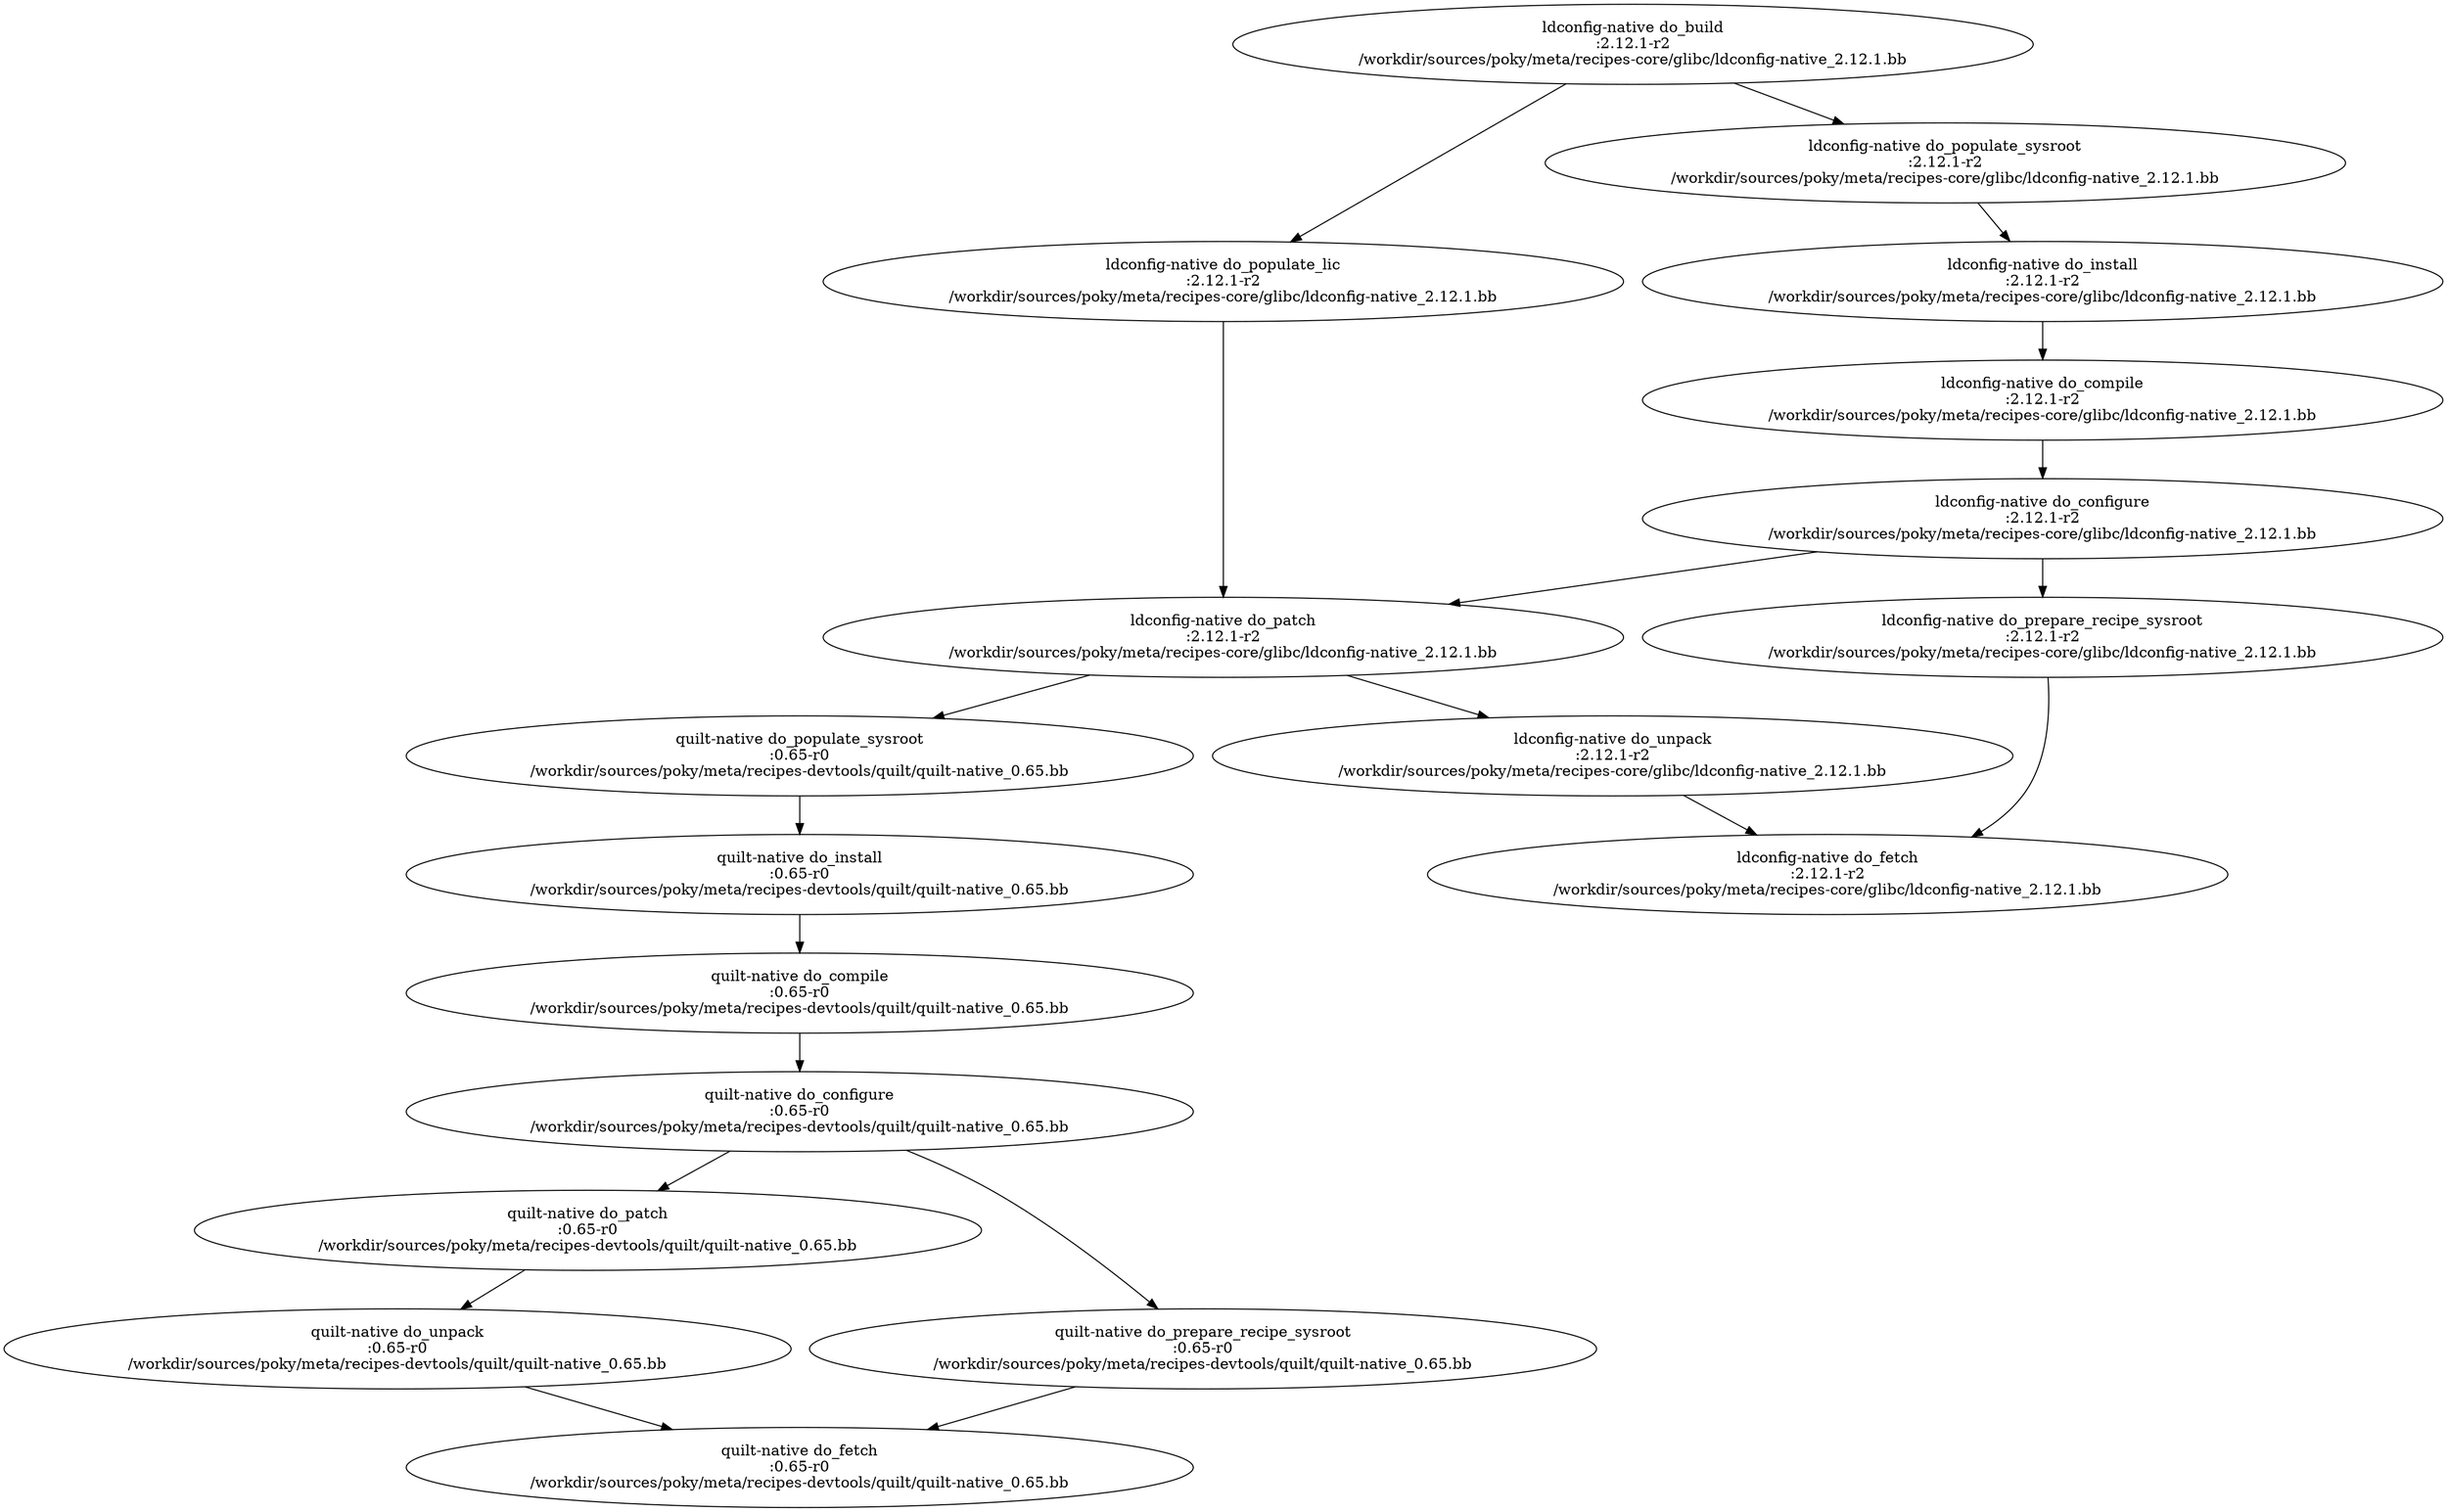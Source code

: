 digraph depends {
"ldconfig-native.do_build" [label="ldconfig-native do_build\n:2.12.1-r2\n/workdir/sources/poky/meta/recipes-core/glibc/ldconfig-native_2.12.1.bb"]
"ldconfig-native.do_build" -> "ldconfig-native.do_populate_lic"
"ldconfig-native.do_build" -> "ldconfig-native.do_populate_sysroot"
"ldconfig-native.do_compile" [label="ldconfig-native do_compile\n:2.12.1-r2\n/workdir/sources/poky/meta/recipes-core/glibc/ldconfig-native_2.12.1.bb"]
"ldconfig-native.do_compile" -> "ldconfig-native.do_configure"
"ldconfig-native.do_configure" [label="ldconfig-native do_configure\n:2.12.1-r2\n/workdir/sources/poky/meta/recipes-core/glibc/ldconfig-native_2.12.1.bb"]
"ldconfig-native.do_configure" -> "ldconfig-native.do_patch"
"ldconfig-native.do_configure" -> "ldconfig-native.do_prepare_recipe_sysroot"
"ldconfig-native.do_fetch" [label="ldconfig-native do_fetch\n:2.12.1-r2\n/workdir/sources/poky/meta/recipes-core/glibc/ldconfig-native_2.12.1.bb"]
"ldconfig-native.do_install" [label="ldconfig-native do_install\n:2.12.1-r2\n/workdir/sources/poky/meta/recipes-core/glibc/ldconfig-native_2.12.1.bb"]
"ldconfig-native.do_install" -> "ldconfig-native.do_compile"
"ldconfig-native.do_patch" [label="ldconfig-native do_patch\n:2.12.1-r2\n/workdir/sources/poky/meta/recipes-core/glibc/ldconfig-native_2.12.1.bb"]
"ldconfig-native.do_patch" -> "ldconfig-native.do_unpack"
"ldconfig-native.do_patch" -> "quilt-native.do_populate_sysroot"
"ldconfig-native.do_populate_lic" [label="ldconfig-native do_populate_lic\n:2.12.1-r2\n/workdir/sources/poky/meta/recipes-core/glibc/ldconfig-native_2.12.1.bb"]
"ldconfig-native.do_populate_lic" -> "ldconfig-native.do_patch"
"ldconfig-native.do_populate_sysroot" [label="ldconfig-native do_populate_sysroot\n:2.12.1-r2\n/workdir/sources/poky/meta/recipes-core/glibc/ldconfig-native_2.12.1.bb"]
"ldconfig-native.do_populate_sysroot" -> "ldconfig-native.do_install"
"ldconfig-native.do_prepare_recipe_sysroot" [label="ldconfig-native do_prepare_recipe_sysroot\n:2.12.1-r2\n/workdir/sources/poky/meta/recipes-core/glibc/ldconfig-native_2.12.1.bb"]
"ldconfig-native.do_prepare_recipe_sysroot" -> "ldconfig-native.do_fetch"
"ldconfig-native.do_unpack" [label="ldconfig-native do_unpack\n:2.12.1-r2\n/workdir/sources/poky/meta/recipes-core/glibc/ldconfig-native_2.12.1.bb"]
"ldconfig-native.do_unpack" -> "ldconfig-native.do_fetch"
"quilt-native.do_compile" [label="quilt-native do_compile\n:0.65-r0\n/workdir/sources/poky/meta/recipes-devtools/quilt/quilt-native_0.65.bb"]
"quilt-native.do_compile" -> "quilt-native.do_configure"
"quilt-native.do_configure" [label="quilt-native do_configure\n:0.65-r0\n/workdir/sources/poky/meta/recipes-devtools/quilt/quilt-native_0.65.bb"]
"quilt-native.do_configure" -> "quilt-native.do_patch"
"quilt-native.do_configure" -> "quilt-native.do_prepare_recipe_sysroot"
"quilt-native.do_fetch" [label="quilt-native do_fetch\n:0.65-r0\n/workdir/sources/poky/meta/recipes-devtools/quilt/quilt-native_0.65.bb"]
"quilt-native.do_install" [label="quilt-native do_install\n:0.65-r0\n/workdir/sources/poky/meta/recipes-devtools/quilt/quilt-native_0.65.bb"]
"quilt-native.do_install" -> "quilt-native.do_compile"
"quilt-native.do_patch" [label="quilt-native do_patch\n:0.65-r0\n/workdir/sources/poky/meta/recipes-devtools/quilt/quilt-native_0.65.bb"]
"quilt-native.do_patch" -> "quilt-native.do_unpack"
"quilt-native.do_populate_sysroot" [label="quilt-native do_populate_sysroot\n:0.65-r0\n/workdir/sources/poky/meta/recipes-devtools/quilt/quilt-native_0.65.bb"]
"quilt-native.do_populate_sysroot" -> "quilt-native.do_install"
"quilt-native.do_prepare_recipe_sysroot" [label="quilt-native do_prepare_recipe_sysroot\n:0.65-r0\n/workdir/sources/poky/meta/recipes-devtools/quilt/quilt-native_0.65.bb"]
"quilt-native.do_prepare_recipe_sysroot" -> "quilt-native.do_fetch"
"quilt-native.do_unpack" [label="quilt-native do_unpack\n:0.65-r0\n/workdir/sources/poky/meta/recipes-devtools/quilt/quilt-native_0.65.bb"]
"quilt-native.do_unpack" -> "quilt-native.do_fetch"
}
